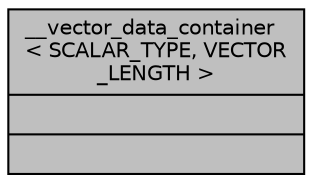 digraph "__vector_data_container&lt; SCALAR_TYPE, VECTOR_LENGTH &gt;"
{
  edge [fontname="Helvetica",fontsize="10",labelfontname="Helvetica",labelfontsize="10"];
  node [fontname="Helvetica",fontsize="10",shape=record];
  Node1 [label="{__vector_data_container\l\< SCALAR_TYPE, VECTOR\l_LENGTH \>\n||}",height=0.2,width=0.4,color="black", fillcolor="grey75", style="filled", fontcolor="black"];
}

